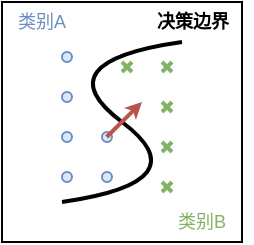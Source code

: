 <mxfile version="26.0.13">
  <diagram name="第 1 页" id="Q9MBymESR3TjVLLIOMGT">
    <mxGraphModel dx="244" dy="277" grid="1" gridSize="10" guides="1" tooltips="1" connect="1" arrows="1" fold="1" page="1" pageScale="1" pageWidth="1169" pageHeight="827" math="0" shadow="0">
      <root>
        <mxCell id="0" />
        <mxCell id="1" parent="0" />
        <mxCell id="rEHO3wVgUw_oy06tpRax-33" value="" style="rounded=0;whiteSpace=wrap;html=1;fillColor=none;" vertex="1" parent="1">
          <mxGeometry x="100" y="580" width="120" height="120" as="geometry" />
        </mxCell>
        <mxCell id="rEHO3wVgUw_oy06tpRax-2" value="类别A" style="text;html=1;align=center;verticalAlign=middle;whiteSpace=wrap;rounded=0;fontSize=9;fontColor=#6C8EBF;labelBackgroundColor=default;" vertex="1" parent="1">
          <mxGeometry x="100" y="580" width="40" height="20" as="geometry" />
        </mxCell>
        <mxCell id="rEHO3wVgUw_oy06tpRax-3" value="类别B" style="text;html=1;align=center;verticalAlign=middle;whiteSpace=wrap;rounded=0;fontSize=9;fontColor=#82B366;" vertex="1" parent="1">
          <mxGeometry x="180" y="680" width="40" height="20" as="geometry" />
        </mxCell>
        <mxCell id="rEHO3wVgUw_oy06tpRax-25" value="" style="curved=1;endArrow=none;html=1;rounded=0;strokeWidth=2;startFill=0;" edge="1" parent="1">
          <mxGeometry width="50" height="50" relative="1" as="geometry">
            <mxPoint x="130" y="680" as="sourcePoint" />
            <mxPoint x="190" y="600" as="targetPoint" />
            <Array as="points">
              <mxPoint x="200" y="670" />
              <mxPoint x="120" y="610" />
            </Array>
          </mxGeometry>
        </mxCell>
        <mxCell id="rEHO3wVgUw_oy06tpRax-26" value="" style="shape=umlDestroy;whiteSpace=wrap;html=1;strokeWidth=2;targetShapes=umlLifeline;aspect=fixed;fillColor=#d5e8d4;strokeColor=#82b366;" vertex="1" parent="1">
          <mxGeometry x="180" y="650" width="5" height="5" as="geometry" />
        </mxCell>
        <mxCell id="rEHO3wVgUw_oy06tpRax-28" value="" style="shape=umlDestroy;whiteSpace=wrap;html=1;strokeWidth=2;targetShapes=umlLifeline;aspect=fixed;shadow=0;fillColor=#d5e8d4;strokeColor=#82b366;" vertex="1" parent="1">
          <mxGeometry x="180" y="630" width="5" height="5" as="geometry" />
        </mxCell>
        <mxCell id="rEHO3wVgUw_oy06tpRax-29" value="" style="shape=umlDestroy;whiteSpace=wrap;html=1;strokeWidth=2;targetShapes=umlLifeline;aspect=fixed;fillColor=#d5e8d4;strokeColor=#82b366;" vertex="1" parent="1">
          <mxGeometry x="180" y="610" width="5" height="5" as="geometry" />
        </mxCell>
        <mxCell id="rEHO3wVgUw_oy06tpRax-32" value="" style="shape=umlDestroy;whiteSpace=wrap;html=1;strokeWidth=2;targetShapes=umlLifeline;aspect=fixed;fillColor=#d5e8d4;strokeColor=#82b366;" vertex="1" parent="1">
          <mxGeometry x="180" y="670" width="5" height="5" as="geometry" />
        </mxCell>
        <mxCell id="rEHO3wVgUw_oy06tpRax-36" value="" style="shape=umlDestroy;whiteSpace=wrap;html=1;strokeWidth=2;targetShapes=umlLifeline;aspect=fixed;fillColor=#d5e8d4;strokeColor=#82b366;" vertex="1" parent="1">
          <mxGeometry x="160" y="610" width="5" height="5" as="geometry" />
        </mxCell>
        <mxCell id="rEHO3wVgUw_oy06tpRax-40" value="" style="shape=ellipse;fillColor=#dae8fc;strokeColor=#6c8ebf;html=1;sketch=0;aspect=fixed;" vertex="1" parent="1">
          <mxGeometry x="150" y="645" width="5" height="5" as="geometry" />
        </mxCell>
        <mxCell id="rEHO3wVgUw_oy06tpRax-41" value="" style="shape=ellipse;fillColor=#dae8fc;strokeColor=#6c8ebf;html=1;sketch=0;aspect=fixed;" vertex="1" parent="1">
          <mxGeometry x="150" y="665" width="5" height="5" as="geometry" />
        </mxCell>
        <mxCell id="rEHO3wVgUw_oy06tpRax-42" value="" style="shape=ellipse;fillColor=#dae8fc;strokeColor=#6c8ebf;html=1;sketch=0;aspect=fixed;" vertex="1" parent="1">
          <mxGeometry x="130" y="665" width="5" height="5" as="geometry" />
        </mxCell>
        <mxCell id="rEHO3wVgUw_oy06tpRax-43" value="" style="shape=ellipse;fillColor=#dae8fc;strokeColor=#6c8ebf;html=1;sketch=0;aspect=fixed;" vertex="1" parent="1">
          <mxGeometry x="130" y="645" width="5" height="5" as="geometry" />
        </mxCell>
        <mxCell id="rEHO3wVgUw_oy06tpRax-45" value="" style="shape=ellipse;fillColor=#dae8fc;strokeColor=#6c8ebf;html=1;sketch=0;aspect=fixed;" vertex="1" parent="1">
          <mxGeometry x="130" y="625" width="5" height="5" as="geometry" />
        </mxCell>
        <mxCell id="rEHO3wVgUw_oy06tpRax-47" value="" style="shape=ellipse;fillColor=#dae8fc;strokeColor=#6c8ebf;html=1;sketch=0;aspect=fixed;" vertex="1" parent="1">
          <mxGeometry x="130" y="605" width="5" height="5" as="geometry" />
        </mxCell>
        <mxCell id="rEHO3wVgUw_oy06tpRax-50" value="" style="endArrow=classic;html=1;rounded=0;fillColor=#f8cecc;strokeColor=#b85450;exitX=0.467;exitY=0.503;exitDx=0;exitDy=0;exitPerimeter=0;endFill=1;endSize=2;strokeWidth=2;" edge="1" parent="1" source="rEHO3wVgUw_oy06tpRax-40">
          <mxGeometry width="50" height="50" relative="1" as="geometry">
            <mxPoint x="127.5" y="585" as="sourcePoint" />
            <mxPoint x="170" y="630" as="targetPoint" />
          </mxGeometry>
        </mxCell>
        <mxCell id="rEHO3wVgUw_oy06tpRax-66" value="决策边界" style="text;html=1;align=center;verticalAlign=middle;resizable=0;points=[];autosize=1;strokeColor=none;fillColor=none;fontSize=9;fontStyle=1" vertex="1" parent="1">
          <mxGeometry x="165" y="580" width="60" height="20" as="geometry" />
        </mxCell>
      </root>
    </mxGraphModel>
  </diagram>
</mxfile>
